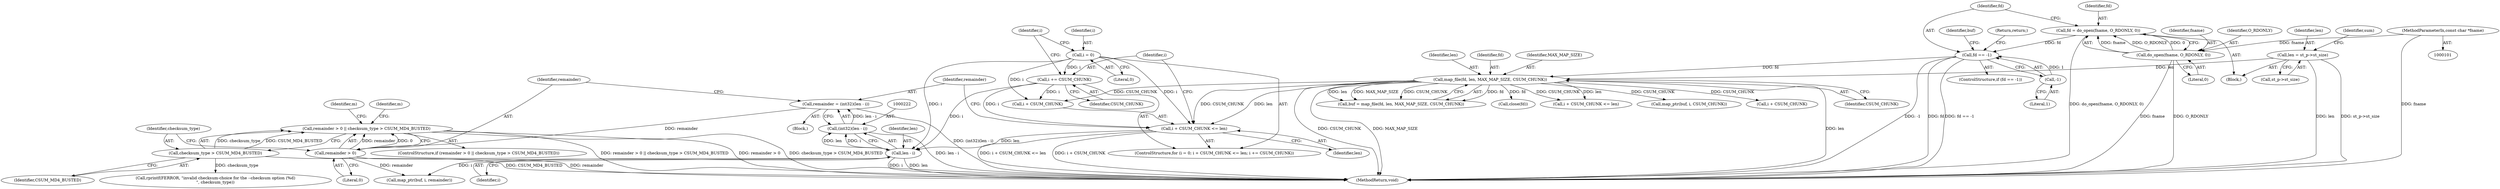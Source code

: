digraph "0_samba_7b8a4ecd6ff9cdf4e5d3850ebf822f1e989255b3_0@API" {
"1000227" [label="(Call,remainder > 0 || checksum_type > CSUM_MD4_BUSTED)"];
"1000228" [label="(Call,remainder > 0)"];
"1000219" [label="(Call,remainder = (int32)(len - i))"];
"1000221" [label="(Call,(int32)(len - i))"];
"1000223" [label="(Call,len - i)"];
"1000210" [label="(Call,i + CSUM_CHUNK <= len)"];
"1000215" [label="(Call,i += CSUM_CHUNK)"];
"1000207" [label="(Call,i = 0)"];
"1000135" [label="(Call,map_file(fd, len, MAX_MAP_SIZE, CSUM_CHUNK))"];
"1000128" [label="(Call,fd == -1)"];
"1000121" [label="(Call,fd = do_open(fname, O_RDONLY, 0))"];
"1000123" [label="(Call,do_open(fname, O_RDONLY, 0))"];
"1000102" [label="(MethodParameterIn,const char *fname)"];
"1000130" [label="(Call,-1)"];
"1000109" [label="(Call,len = st_p->st_size)"];
"1000231" [label="(Call,checksum_type > CSUM_MD4_BUSTED)"];
"1000137" [label="(Identifier,len)"];
"1000109" [label="(Call,len = st_p->st_size)"];
"1000124" [label="(Identifier,fname)"];
"1000227" [label="(Call,remainder > 0 || checksum_type > CSUM_MD4_BUSTED)"];
"1000250" [label="(Call,rprintf(FERROR, \"invalid checksum-choice for the --checksum option (%d)\n\", checksum_type))"];
"1000214" [label="(Identifier,len)"];
"1000102" [label="(MethodParameterIn,const char *fname)"];
"1000121" [label="(Call,fd = do_open(fname, O_RDONLY, 0))"];
"1000151" [label="(Call,i + CSUM_CHUNK <= len)"];
"1000211" [label="(Call,i + CSUM_CHUNK)"];
"1000126" [label="(Literal,0)"];
"1000219" [label="(Call,remainder = (int32)(len - i))"];
"1000129" [label="(Identifier,fd)"];
"1000208" [label="(Identifier,i)"];
"1000165" [label="(Call,map_ptr(buf, i, CSUM_CHUNK))"];
"1000122" [label="(Identifier,fd)"];
"1000224" [label="(Identifier,len)"];
"1000233" [label="(Identifier,CSUM_MD4_BUSTED)"];
"1000229" [label="(Identifier,remainder)"];
"1000152" [label="(Call,i + CSUM_CHUNK)"];
"1000127" [label="(ControlStructure,if (fd == -1))"];
"1000232" [label="(Identifier,checksum_type)"];
"1000118" [label="(Identifier,sum)"];
"1000231" [label="(Call,checksum_type > CSUM_MD4_BUSTED)"];
"1000210" [label="(Call,i + CSUM_CHUNK <= len)"];
"1000212" [label="(Identifier,i)"];
"1000223" [label="(Call,len - i)"];
"1000139" [label="(Identifier,CSUM_CHUNK)"];
"1000105" [label="(Block,)"];
"1000216" [label="(Identifier,i)"];
"1000125" [label="(Identifier,O_RDONLY)"];
"1000228" [label="(Call,remainder > 0)"];
"1000136" [label="(Identifier,fd)"];
"1000260" [label="(MethodReturn,void)"];
"1000131" [label="(Literal,1)"];
"1000110" [label="(Identifier,len)"];
"1000132" [label="(Return,return;)"];
"1000221" [label="(Call,(int32)(len - i))"];
"1000128" [label="(Call,fd == -1)"];
"1000133" [label="(Call,buf = map_file(fd, len, MAX_MAP_SIZE, CSUM_CHUNK))"];
"1000123" [label="(Call,do_open(fname, O_RDONLY, 0))"];
"1000220" [label="(Identifier,remainder)"];
"1000138" [label="(Identifier,MAX_MAP_SIZE)"];
"1000256" [label="(Call,close(fd))"];
"1000111" [label="(Call,st_p->st_size)"];
"1000226" [label="(ControlStructure,if (remainder > 0 || checksum_type > CSUM_MD4_BUSTED))"];
"1000209" [label="(Literal,0)"];
"1000225" [label="(Identifier,i)"];
"1000134" [label="(Identifier,buf)"];
"1000246" [label="(Identifier,m)"];
"1000230" [label="(Literal,0)"];
"1000206" [label="(ControlStructure,for (i = 0; i + CSUM_CHUNK <= len; i += CSUM_CHUNK))"];
"1000236" [label="(Identifier,m)"];
"1000142" [label="(Block,)"];
"1000215" [label="(Call,i += CSUM_CHUNK)"];
"1000135" [label="(Call,map_file(fd, len, MAX_MAP_SIZE, CSUM_CHUNK))"];
"1000239" [label="(Call,map_ptr(buf, i, remainder))"];
"1000207" [label="(Call,i = 0)"];
"1000217" [label="(Identifier,CSUM_CHUNK)"];
"1000130" [label="(Call,-1)"];
"1000227" -> "1000226"  [label="AST: "];
"1000227" -> "1000228"  [label="CFG: "];
"1000227" -> "1000231"  [label="CFG: "];
"1000228" -> "1000227"  [label="AST: "];
"1000231" -> "1000227"  [label="AST: "];
"1000236" -> "1000227"  [label="CFG: "];
"1000246" -> "1000227"  [label="CFG: "];
"1000227" -> "1000260"  [label="DDG: remainder > 0 || checksum_type > CSUM_MD4_BUSTED"];
"1000227" -> "1000260"  [label="DDG: remainder > 0"];
"1000227" -> "1000260"  [label="DDG: checksum_type > CSUM_MD4_BUSTED"];
"1000228" -> "1000227"  [label="DDG: remainder"];
"1000228" -> "1000227"  [label="DDG: 0"];
"1000231" -> "1000227"  [label="DDG: checksum_type"];
"1000231" -> "1000227"  [label="DDG: CSUM_MD4_BUSTED"];
"1000228" -> "1000230"  [label="CFG: "];
"1000229" -> "1000228"  [label="AST: "];
"1000230" -> "1000228"  [label="AST: "];
"1000232" -> "1000228"  [label="CFG: "];
"1000228" -> "1000260"  [label="DDG: remainder"];
"1000219" -> "1000228"  [label="DDG: remainder"];
"1000228" -> "1000239"  [label="DDG: remainder"];
"1000219" -> "1000142"  [label="AST: "];
"1000219" -> "1000221"  [label="CFG: "];
"1000220" -> "1000219"  [label="AST: "];
"1000221" -> "1000219"  [label="AST: "];
"1000229" -> "1000219"  [label="CFG: "];
"1000219" -> "1000260"  [label="DDG: (int32)(len - i)"];
"1000221" -> "1000219"  [label="DDG: len - i"];
"1000221" -> "1000223"  [label="CFG: "];
"1000222" -> "1000221"  [label="AST: "];
"1000223" -> "1000221"  [label="AST: "];
"1000221" -> "1000260"  [label="DDG: len - i"];
"1000223" -> "1000221"  [label="DDG: len"];
"1000223" -> "1000221"  [label="DDG: i"];
"1000223" -> "1000225"  [label="CFG: "];
"1000224" -> "1000223"  [label="AST: "];
"1000225" -> "1000223"  [label="AST: "];
"1000223" -> "1000260"  [label="DDG: i"];
"1000223" -> "1000260"  [label="DDG: len"];
"1000210" -> "1000223"  [label="DDG: len"];
"1000215" -> "1000223"  [label="DDG: i"];
"1000207" -> "1000223"  [label="DDG: i"];
"1000223" -> "1000239"  [label="DDG: i"];
"1000210" -> "1000206"  [label="AST: "];
"1000210" -> "1000214"  [label="CFG: "];
"1000211" -> "1000210"  [label="AST: "];
"1000214" -> "1000210"  [label="AST: "];
"1000216" -> "1000210"  [label="CFG: "];
"1000220" -> "1000210"  [label="CFG: "];
"1000210" -> "1000260"  [label="DDG: i + CSUM_CHUNK <= len"];
"1000210" -> "1000260"  [label="DDG: i + CSUM_CHUNK"];
"1000215" -> "1000210"  [label="DDG: i"];
"1000207" -> "1000210"  [label="DDG: i"];
"1000135" -> "1000210"  [label="DDG: CSUM_CHUNK"];
"1000135" -> "1000210"  [label="DDG: len"];
"1000215" -> "1000206"  [label="AST: "];
"1000215" -> "1000217"  [label="CFG: "];
"1000216" -> "1000215"  [label="AST: "];
"1000217" -> "1000215"  [label="AST: "];
"1000212" -> "1000215"  [label="CFG: "];
"1000215" -> "1000211"  [label="DDG: i"];
"1000207" -> "1000215"  [label="DDG: i"];
"1000207" -> "1000206"  [label="AST: "];
"1000207" -> "1000209"  [label="CFG: "];
"1000208" -> "1000207"  [label="AST: "];
"1000209" -> "1000207"  [label="AST: "];
"1000212" -> "1000207"  [label="CFG: "];
"1000207" -> "1000211"  [label="DDG: i"];
"1000135" -> "1000133"  [label="AST: "];
"1000135" -> "1000139"  [label="CFG: "];
"1000136" -> "1000135"  [label="AST: "];
"1000137" -> "1000135"  [label="AST: "];
"1000138" -> "1000135"  [label="AST: "];
"1000139" -> "1000135"  [label="AST: "];
"1000133" -> "1000135"  [label="CFG: "];
"1000135" -> "1000260"  [label="DDG: CSUM_CHUNK"];
"1000135" -> "1000260"  [label="DDG: MAX_MAP_SIZE"];
"1000135" -> "1000260"  [label="DDG: len"];
"1000135" -> "1000133"  [label="DDG: fd"];
"1000135" -> "1000133"  [label="DDG: len"];
"1000135" -> "1000133"  [label="DDG: MAX_MAP_SIZE"];
"1000135" -> "1000133"  [label="DDG: CSUM_CHUNK"];
"1000128" -> "1000135"  [label="DDG: fd"];
"1000109" -> "1000135"  [label="DDG: len"];
"1000135" -> "1000151"  [label="DDG: CSUM_CHUNK"];
"1000135" -> "1000151"  [label="DDG: len"];
"1000135" -> "1000152"  [label="DDG: CSUM_CHUNK"];
"1000135" -> "1000165"  [label="DDG: CSUM_CHUNK"];
"1000135" -> "1000211"  [label="DDG: CSUM_CHUNK"];
"1000135" -> "1000256"  [label="DDG: fd"];
"1000128" -> "1000127"  [label="AST: "];
"1000128" -> "1000130"  [label="CFG: "];
"1000129" -> "1000128"  [label="AST: "];
"1000130" -> "1000128"  [label="AST: "];
"1000132" -> "1000128"  [label="CFG: "];
"1000134" -> "1000128"  [label="CFG: "];
"1000128" -> "1000260"  [label="DDG: -1"];
"1000128" -> "1000260"  [label="DDG: fd"];
"1000128" -> "1000260"  [label="DDG: fd == -1"];
"1000121" -> "1000128"  [label="DDG: fd"];
"1000130" -> "1000128"  [label="DDG: 1"];
"1000121" -> "1000105"  [label="AST: "];
"1000121" -> "1000123"  [label="CFG: "];
"1000122" -> "1000121"  [label="AST: "];
"1000123" -> "1000121"  [label="AST: "];
"1000129" -> "1000121"  [label="CFG: "];
"1000121" -> "1000260"  [label="DDG: do_open(fname, O_RDONLY, 0)"];
"1000123" -> "1000121"  [label="DDG: fname"];
"1000123" -> "1000121"  [label="DDG: O_RDONLY"];
"1000123" -> "1000121"  [label="DDG: 0"];
"1000123" -> "1000126"  [label="CFG: "];
"1000124" -> "1000123"  [label="AST: "];
"1000125" -> "1000123"  [label="AST: "];
"1000126" -> "1000123"  [label="AST: "];
"1000123" -> "1000260"  [label="DDG: O_RDONLY"];
"1000123" -> "1000260"  [label="DDG: fname"];
"1000102" -> "1000123"  [label="DDG: fname"];
"1000102" -> "1000101"  [label="AST: "];
"1000102" -> "1000260"  [label="DDG: fname"];
"1000130" -> "1000131"  [label="CFG: "];
"1000131" -> "1000130"  [label="AST: "];
"1000109" -> "1000105"  [label="AST: "];
"1000109" -> "1000111"  [label="CFG: "];
"1000110" -> "1000109"  [label="AST: "];
"1000111" -> "1000109"  [label="AST: "];
"1000118" -> "1000109"  [label="CFG: "];
"1000109" -> "1000260"  [label="DDG: len"];
"1000109" -> "1000260"  [label="DDG: st_p->st_size"];
"1000231" -> "1000233"  [label="CFG: "];
"1000232" -> "1000231"  [label="AST: "];
"1000233" -> "1000231"  [label="AST: "];
"1000231" -> "1000260"  [label="DDG: CSUM_MD4_BUSTED"];
"1000231" -> "1000250"  [label="DDG: checksum_type"];
}
